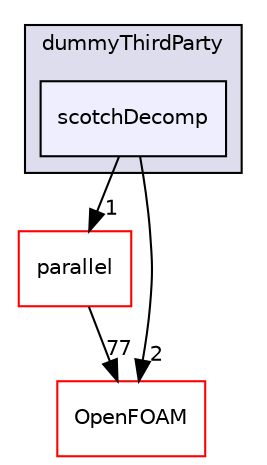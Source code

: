 digraph "src/dummyThirdParty/scotchDecomp" {
  bgcolor=transparent;
  compound=true
  node [ fontsize="10", fontname="Helvetica"];
  edge [ labelfontsize="10", labelfontname="Helvetica"];
  subgraph clusterdir_3dbf595be03a0daf8d8ce1c2eec1d958 {
    graph [ bgcolor="#ddddee", pencolor="black", label="dummyThirdParty" fontname="Helvetica", fontsize="10", URL="dir_3dbf595be03a0daf8d8ce1c2eec1d958.html"]
  dir_1784e4e99bd9d0104333df34d7f41bae [shape=box, label="scotchDecomp", style="filled", fillcolor="#eeeeff", pencolor="black", URL="dir_1784e4e99bd9d0104333df34d7f41bae.html"];
  }
  dir_72b2b5518d1565784443265ec6729f79 [shape=box label="parallel" color="red" URL="dir_72b2b5518d1565784443265ec6729f79.html"];
  dir_c5473ff19b20e6ec4dfe5c310b3778a8 [shape=box label="OpenFOAM" color="red" URL="dir_c5473ff19b20e6ec4dfe5c310b3778a8.html"];
  dir_1784e4e99bd9d0104333df34d7f41bae->dir_72b2b5518d1565784443265ec6729f79 [headlabel="1", labeldistance=1.5 headhref="dir_000781_002442.html"];
  dir_1784e4e99bd9d0104333df34d7f41bae->dir_c5473ff19b20e6ec4dfe5c310b3778a8 [headlabel="2", labeldistance=1.5 headhref="dir_000781_001896.html"];
  dir_72b2b5518d1565784443265ec6729f79->dir_c5473ff19b20e6ec4dfe5c310b3778a8 [headlabel="77", labeldistance=1.5 headhref="dir_002442_001896.html"];
}
